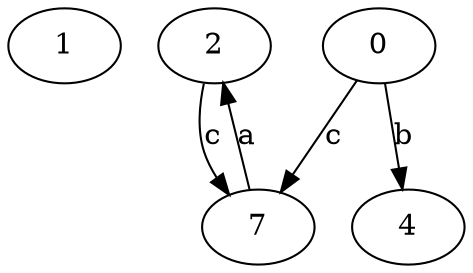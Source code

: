 strict digraph  {
1;
2;
4;
0;
7;
2 -> 7  [label=c];
0 -> 4  [label=b];
0 -> 7  [label=c];
7 -> 2  [label=a];
}
